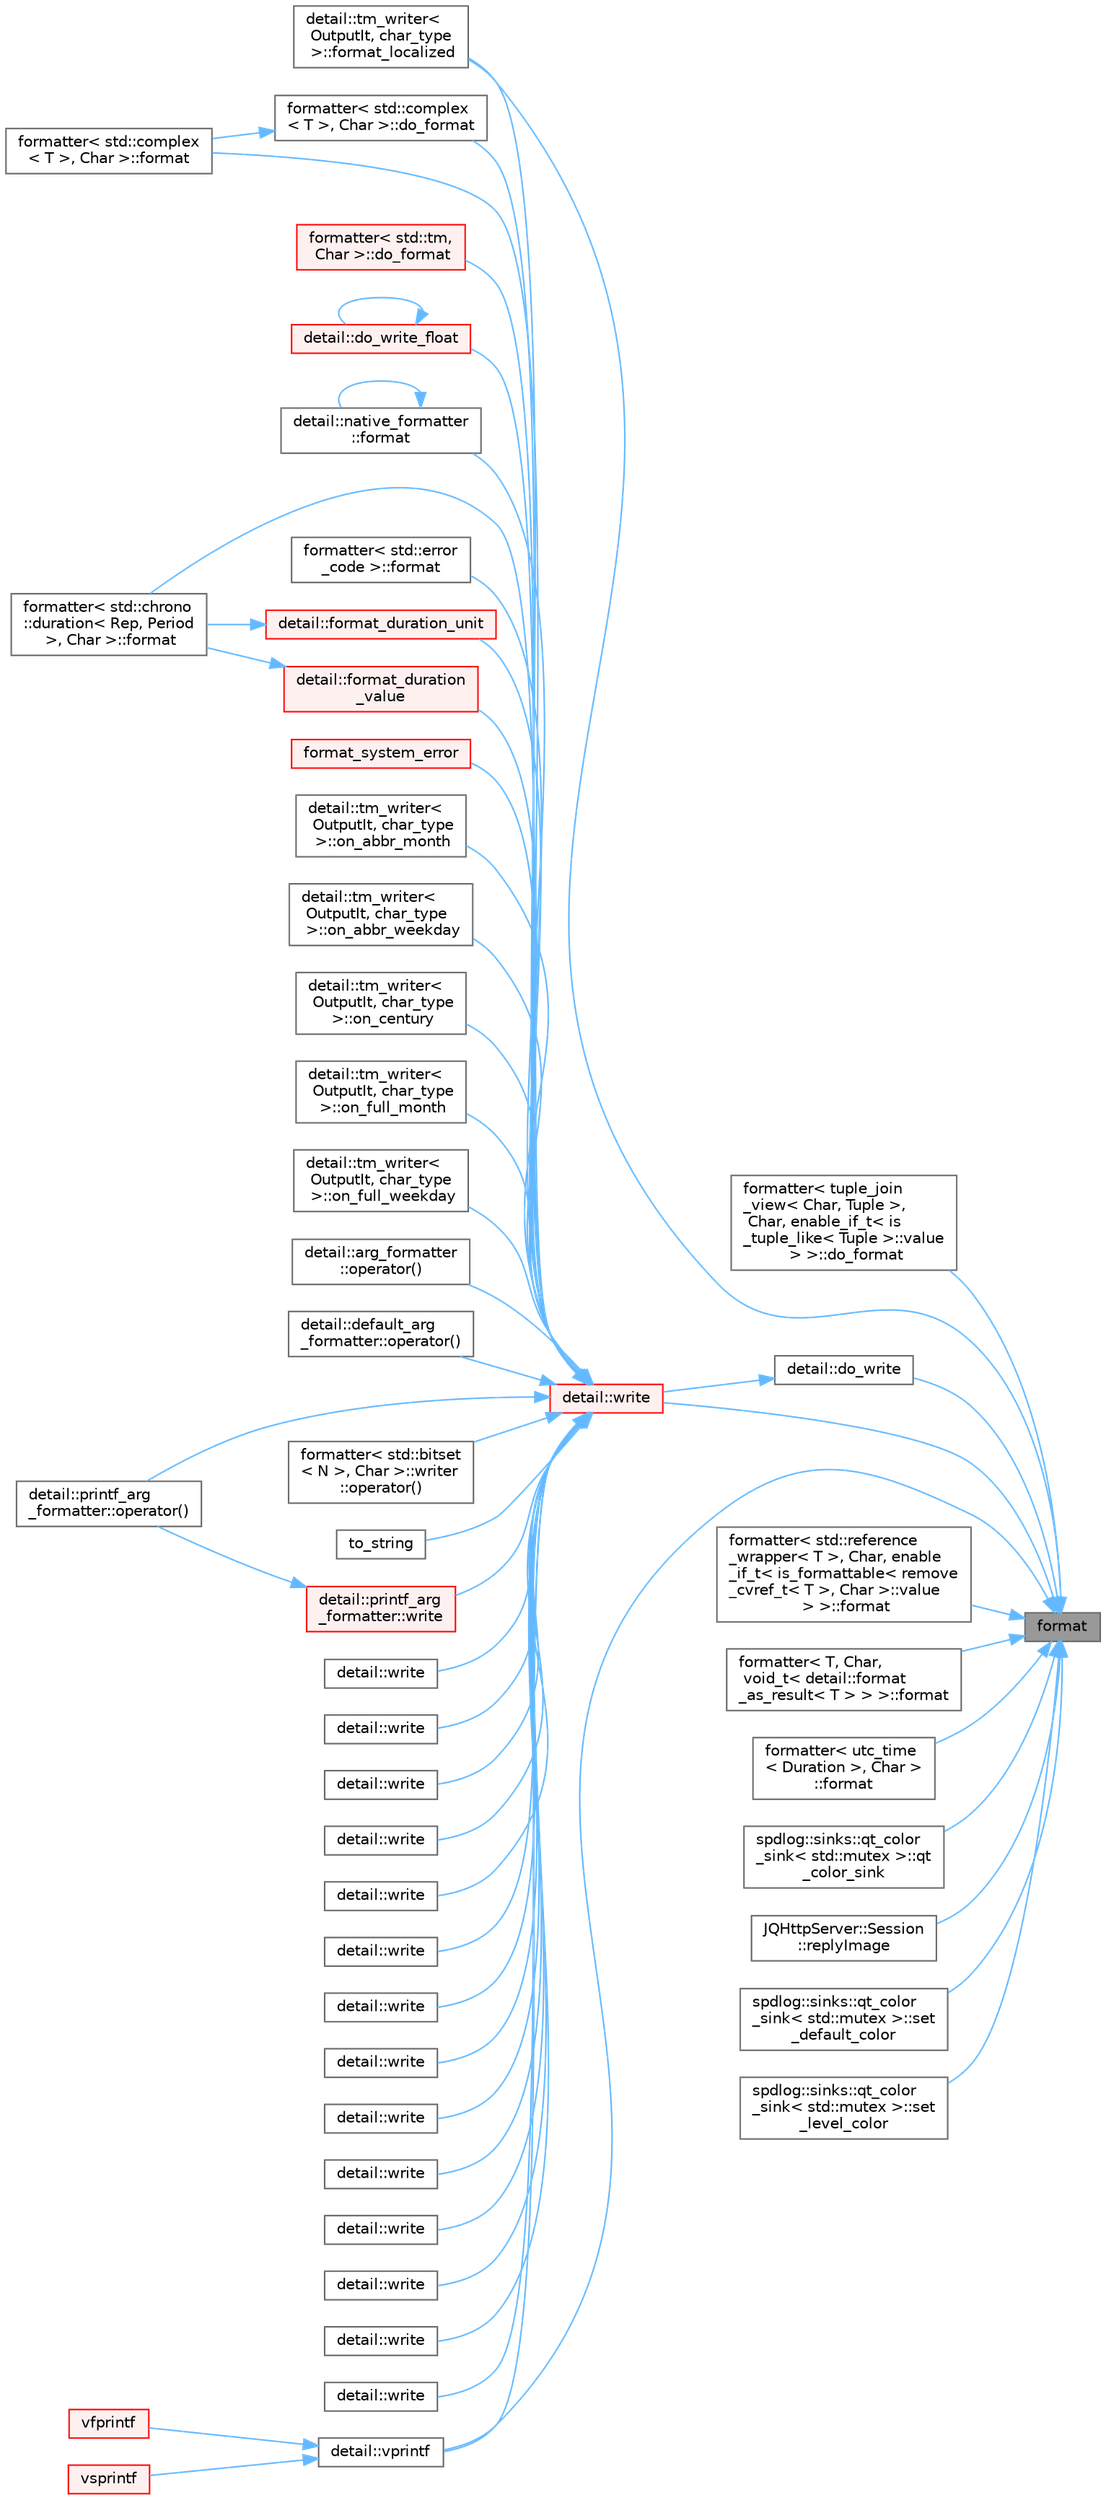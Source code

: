 digraph "format"
{
 // LATEX_PDF_SIZE
  bgcolor="transparent";
  edge [fontname=Helvetica,fontsize=10,labelfontname=Helvetica,labelfontsize=10];
  node [fontname=Helvetica,fontsize=10,shape=box,height=0.2,width=0.4];
  rankdir="RL";
  Node1 [id="Node000001",label="format",height=0.2,width=0.4,color="gray40", fillcolor="grey60", style="filled", fontcolor="black",tooltip="Formats arguments and returns the result as a string using ANSI escape sequences to specify text form..."];
  Node1 -> Node2 [id="edge1_Node000001_Node000002",dir="back",color="steelblue1",style="solid",tooltip=" "];
  Node2 [id="Node000002",label="formatter\< tuple_join\l_view\< Char, Tuple \>,\l Char, enable_if_t\< is\l_tuple_like\< Tuple \>::value\l \> \>::do_format",height=0.2,width=0.4,color="grey40", fillcolor="white", style="filled",URL="$structformatter_3_01tuple__join__view_3_01_char_00_01_tuple_01_4_00_01_char_00_01enable__if__t_3702116b4993467dc43ca9e2e0cc9ab0d.html#aa1b1b5a65ce3b69df2fee186f0806c69",tooltip=" "];
  Node1 -> Node3 [id="edge2_Node000001_Node000003",dir="back",color="steelblue1",style="solid",tooltip=" "];
  Node3 [id="Node000003",label="detail::do_write",height=0.2,width=0.4,color="grey40", fillcolor="white", style="filled",URL="$namespacedetail.html#aa599006d5579cc1efe74d57fc8f13486",tooltip=" "];
  Node3 -> Node4 [id="edge3_Node000003_Node000004",dir="back",color="steelblue1",style="solid",tooltip=" "];
  Node4 [id="Node000004",label="detail::write",height=0.2,width=0.4,color="red", fillcolor="#FFF0F0", style="filled",URL="$namespacedetail.html#abb5bb7d57c9cc36020fa5c0bc10fa57a",tooltip=" "];
  Node4 -> Node5 [id="edge4_Node000004_Node000005",dir="back",color="steelblue1",style="solid",tooltip=" "];
  Node5 [id="Node000005",label="formatter\< std::complex\l\< T \>, Char \>::do_format",height=0.2,width=0.4,color="grey40", fillcolor="white", style="filled",URL="$structformatter_3_01std_1_1complex_3_01_t_01_4_00_01_char_01_4.html#ab9c515fba4a452e79d7dea18736a7f57",tooltip=" "];
  Node5 -> Node6 [id="edge5_Node000005_Node000006",dir="back",color="steelblue1",style="solid",tooltip=" "];
  Node6 [id="Node000006",label="formatter\< std::complex\l\< T \>, Char \>::format",height=0.2,width=0.4,color="grey40", fillcolor="white", style="filled",URL="$structformatter_3_01std_1_1complex_3_01_t_01_4_00_01_char_01_4.html#aebc2d403af5f0aa6b372cea57044631d",tooltip=" "];
  Node4 -> Node7 [id="edge6_Node000004_Node000007",dir="back",color="steelblue1",style="solid",tooltip=" "];
  Node7 [id="Node000007",label="formatter\< std::tm,\l Char \>::do_format",height=0.2,width=0.4,color="red", fillcolor="#FFF0F0", style="filled",URL="$structformatter_3_01std_1_1tm_00_01_char_01_4.html#aa9f5144aebbd265e2741db3d13aaebdd",tooltip=" "];
  Node4 -> Node9 [id="edge7_Node000004_Node000009",dir="back",color="steelblue1",style="solid",tooltip=" "];
  Node9 [id="Node000009",label="detail::do_write_float",height=0.2,width=0.4,color="red", fillcolor="#FFF0F0", style="filled",URL="$namespacedetail.html#a786e0235254992b5fef772243b3423ad",tooltip=" "];
  Node9 -> Node9 [id="edge8_Node000009_Node000009",dir="back",color="steelblue1",style="solid",tooltip=" "];
  Node4 -> Node13 [id="edge9_Node000004_Node000013",dir="back",color="steelblue1",style="solid",tooltip=" "];
  Node13 [id="Node000013",label="detail::native_formatter\l::format",height=0.2,width=0.4,color="grey40", fillcolor="white", style="filled",URL="$structdetail_1_1native__formatter.html#a9b52fcb79b1551eb75c0f9e324f5b14a",tooltip=" "];
  Node13 -> Node13 [id="edge10_Node000013_Node000013",dir="back",color="steelblue1",style="solid",tooltip=" "];
  Node4 -> Node14 [id="edge11_Node000004_Node000014",dir="back",color="steelblue1",style="solid",tooltip=" "];
  Node14 [id="Node000014",label="formatter\< std::chrono\l::duration\< Rep, Period\l \>, Char \>::format",height=0.2,width=0.4,color="grey40", fillcolor="white", style="filled",URL="$structformatter_3_01std_1_1chrono_1_1duration_3_01_rep_00_01_period_01_4_00_01_char_01_4.html#a2ec854bd7a6a632e4a8e0c027634c84a",tooltip=" "];
  Node4 -> Node6 [id="edge12_Node000004_Node000006",dir="back",color="steelblue1",style="solid",tooltip=" "];
  Node4 -> Node15 [id="edge13_Node000004_Node000015",dir="back",color="steelblue1",style="solid",tooltip=" "];
  Node15 [id="Node000015",label="formatter\< std::error\l_code \>::format",height=0.2,width=0.4,color="grey40", fillcolor="white", style="filled",URL="$structformatter_3_01std_1_1error__code_01_4.html#af30641150384f5b92e84f7350fa05013",tooltip=" "];
  Node4 -> Node16 [id="edge14_Node000004_Node000016",dir="back",color="steelblue1",style="solid",tooltip=" "];
  Node16 [id="Node000016",label="detail::format_duration_unit",height=0.2,width=0.4,color="red", fillcolor="#FFF0F0", style="filled",URL="$namespacedetail.html#a2398c04f58e4d99e75a4bd6c2ce3cfba",tooltip=" "];
  Node16 -> Node14 [id="edge15_Node000016_Node000014",dir="back",color="steelblue1",style="solid",tooltip=" "];
  Node4 -> Node18 [id="edge16_Node000004_Node000018",dir="back",color="steelblue1",style="solid",tooltip=" "];
  Node18 [id="Node000018",label="detail::format_duration\l_value",height=0.2,width=0.4,color="red", fillcolor="#FFF0F0", style="filled",URL="$namespacedetail.html#a1b96d687ed36f0fdf9824fcdc899a187",tooltip=" "];
  Node18 -> Node14 [id="edge17_Node000018_Node000014",dir="back",color="steelblue1",style="solid",tooltip=" "];
  Node4 -> Node20 [id="edge18_Node000004_Node000020",dir="back",color="steelblue1",style="solid",tooltip=" "];
  Node20 [id="Node000020",label="detail::tm_writer\<\l OutputIt, char_type\l \>::format_localized",height=0.2,width=0.4,color="grey40", fillcolor="white", style="filled",URL="$classdetail_1_1tm__writer.html#aca51cad781172a3dc960dd509f0c4828",tooltip=" "];
  Node4 -> Node21 [id="edge19_Node000004_Node000021",dir="back",color="steelblue1",style="solid",tooltip=" "];
  Node21 [id="Node000021",label="format_system_error",height=0.2,width=0.4,color="red", fillcolor="#FFF0F0", style="filled",URL="$format-inl_8h.html#a7f93bbdee51ea567c2cdf8532c0c1fc1",tooltip="Formats an error message for an error returned by an operating system or a language runtime,..."];
  Node4 -> Node23 [id="edge20_Node000004_Node000023",dir="back",color="steelblue1",style="solid",tooltip=" "];
  Node23 [id="Node000023",label="detail::tm_writer\<\l OutputIt, char_type\l \>::on_abbr_month",height=0.2,width=0.4,color="grey40", fillcolor="white", style="filled",URL="$classdetail_1_1tm__writer.html#a7ab83f6e8d7164ea844fb37cdfc6587c",tooltip=" "];
  Node4 -> Node24 [id="edge21_Node000004_Node000024",dir="back",color="steelblue1",style="solid",tooltip=" "];
  Node24 [id="Node000024",label="detail::tm_writer\<\l OutputIt, char_type\l \>::on_abbr_weekday",height=0.2,width=0.4,color="grey40", fillcolor="white", style="filled",URL="$classdetail_1_1tm__writer.html#a9ce547e644b499f05adacf0744ac083b",tooltip=" "];
  Node4 -> Node25 [id="edge22_Node000004_Node000025",dir="back",color="steelblue1",style="solid",tooltip=" "];
  Node25 [id="Node000025",label="detail::tm_writer\<\l OutputIt, char_type\l \>::on_century",height=0.2,width=0.4,color="grey40", fillcolor="white", style="filled",URL="$classdetail_1_1tm__writer.html#add5cace4ce043e2c76a4eb59ddce4999",tooltip=" "];
  Node4 -> Node26 [id="edge23_Node000004_Node000026",dir="back",color="steelblue1",style="solid",tooltip=" "];
  Node26 [id="Node000026",label="detail::tm_writer\<\l OutputIt, char_type\l \>::on_full_month",height=0.2,width=0.4,color="grey40", fillcolor="white", style="filled",URL="$classdetail_1_1tm__writer.html#a76f9931915777185fc9edc95f5b8a26a",tooltip=" "];
  Node4 -> Node27 [id="edge24_Node000004_Node000027",dir="back",color="steelblue1",style="solid",tooltip=" "];
  Node27 [id="Node000027",label="detail::tm_writer\<\l OutputIt, char_type\l \>::on_full_weekday",height=0.2,width=0.4,color="grey40", fillcolor="white", style="filled",URL="$classdetail_1_1tm__writer.html#aeea3f5bfd23611718eb4f10150db3380",tooltip=" "];
  Node4 -> Node28 [id="edge25_Node000004_Node000028",dir="back",color="steelblue1",style="solid",tooltip=" "];
  Node28 [id="Node000028",label="detail::arg_formatter\l::operator()",height=0.2,width=0.4,color="grey40", fillcolor="white", style="filled",URL="$structdetail_1_1arg__formatter.html#added4323a27dba31511ebc5cf940c6e5",tooltip=" "];
  Node4 -> Node29 [id="edge26_Node000004_Node000029",dir="back",color="steelblue1",style="solid",tooltip=" "];
  Node29 [id="Node000029",label="detail::default_arg\l_formatter::operator()",height=0.2,width=0.4,color="grey40", fillcolor="white", style="filled",URL="$structdetail_1_1default__arg__formatter.html#a9ee45fac58a2a7a9816c0a99172d3a24",tooltip=" "];
  Node4 -> Node30 [id="edge27_Node000004_Node000030",dir="back",color="steelblue1",style="solid",tooltip=" "];
  Node30 [id="Node000030",label="detail::printf_arg\l_formatter::operator()",height=0.2,width=0.4,color="grey40", fillcolor="white", style="filled",URL="$classdetail_1_1printf__arg__formatter.html#a9ee45fac58a2a7a9816c0a99172d3a24",tooltip=" "];
  Node4 -> Node31 [id="edge28_Node000004_Node000031",dir="back",color="steelblue1",style="solid",tooltip=" "];
  Node31 [id="Node000031",label="formatter\< std::bitset\l\< N \>, Char \>::writer\l::operator()",height=0.2,width=0.4,color="grey40", fillcolor="white", style="filled",URL="$structformatter_3_01std_1_1bitset_3_01_n_01_4_00_01_char_01_4_1_1writer.html#aa093b083911d367c4ccc872200636371",tooltip=" "];
  Node4 -> Node32 [id="edge29_Node000004_Node000032",dir="back",color="steelblue1",style="solid",tooltip=" "];
  Node32 [id="Node000032",label="to_string",height=0.2,width=0.4,color="grey40", fillcolor="white", style="filled",URL="$format_8h.html#aa38fcda7cd78cb784cb7d0c5d49730c4",tooltip="Converts value to std::string using the default format for type T."];
  Node4 -> Node33 [id="edge30_Node000004_Node000033",dir="back",color="steelblue1",style="solid",tooltip=" "];
  Node33 [id="Node000033",label="detail::vprintf",height=0.2,width=0.4,color="grey40", fillcolor="white", style="filled",URL="$namespacedetail.html#a755ec613824f57d29068751f166ad91b",tooltip=" "];
  Node33 -> Node34 [id="edge31_Node000033_Node000034",dir="back",color="steelblue1",style="solid",tooltip=" "];
  Node34 [id="Node000034",label="vfprintf",height=0.2,width=0.4,color="red", fillcolor="#FFF0F0", style="filled",URL="$printf_8h.html#abb30aad964fc771fb52cf3ad88649df2",tooltip=" "];
  Node33 -> Node67 [id="edge32_Node000033_Node000067",dir="back",color="steelblue1",style="solid",tooltip=" "];
  Node67 [id="Node000067",label="vsprintf",height=0.2,width=0.4,color="red", fillcolor="#FFF0F0", style="filled",URL="$printf_8h.html#a5e1075a6c1fce5050424f97a2fac648f",tooltip=" "];
  Node4 -> Node78 [id="edge33_Node000004_Node000078",dir="back",color="steelblue1",style="solid",tooltip=" "];
  Node78 [id="Node000078",label="detail::printf_arg\l_formatter::write",height=0.2,width=0.4,color="red", fillcolor="#FFF0F0", style="filled",URL="$classdetail_1_1printf__arg__formatter.html#a4952f110d1c9bb75a547a1bf8edfff06",tooltip=" "];
  Node78 -> Node30 [id="edge34_Node000078_Node000030",dir="back",color="steelblue1",style="solid",tooltip=" "];
  Node4 -> Node84 [id="edge35_Node000004_Node000084",dir="back",color="steelblue1",style="solid",tooltip=" "];
  Node84 [id="Node000084",label="detail::write",height=0.2,width=0.4,color="grey40", fillcolor="white", style="filled",URL="$namespacedetail.html#a80447ad8247e2f87d17817aa7cb4ac12",tooltip=" "];
  Node4 -> Node85 [id="edge36_Node000004_Node000085",dir="back",color="steelblue1",style="solid",tooltip=" "];
  Node85 [id="Node000085",label="detail::write",height=0.2,width=0.4,color="grey40", fillcolor="white", style="filled",URL="$namespacedetail.html#a664c3f795a0280d463eb3f67c45219ad",tooltip=" "];
  Node4 -> Node86 [id="edge37_Node000004_Node000086",dir="back",color="steelblue1",style="solid",tooltip=" "];
  Node86 [id="Node000086",label="detail::write",height=0.2,width=0.4,color="grey40", fillcolor="white", style="filled",URL="$namespacedetail.html#a9715ea7368458d75d371b5ee203da9ab",tooltip=" "];
  Node4 -> Node87 [id="edge38_Node000004_Node000087",dir="back",color="steelblue1",style="solid",tooltip=" "];
  Node87 [id="Node000087",label="detail::write",height=0.2,width=0.4,color="grey40", fillcolor="white", style="filled",URL="$namespacedetail.html#a52bf5194a8344744afbdcf8be238b531",tooltip=" "];
  Node4 -> Node88 [id="edge39_Node000004_Node000088",dir="back",color="steelblue1",style="solid",tooltip=" "];
  Node88 [id="Node000088",label="detail::write",height=0.2,width=0.4,color="grey40", fillcolor="white", style="filled",URL="$namespacedetail.html#ab376aea856de5f41496b67d16b48fcb2",tooltip=" "];
  Node4 -> Node89 [id="edge40_Node000004_Node000089",dir="back",color="steelblue1",style="solid",tooltip=" "];
  Node89 [id="Node000089",label="detail::write",height=0.2,width=0.4,color="grey40", fillcolor="white", style="filled",URL="$namespacedetail.html#a17a01247796a9d5bdbbe57a71127b677",tooltip=" "];
  Node4 -> Node90 [id="edge41_Node000004_Node000090",dir="back",color="steelblue1",style="solid",tooltip=" "];
  Node90 [id="Node000090",label="detail::write",height=0.2,width=0.4,color="grey40", fillcolor="white", style="filled",URL="$namespacedetail.html#a758519acdee99df8069c8f410abd0e17",tooltip=" "];
  Node4 -> Node91 [id="edge42_Node000004_Node000091",dir="back",color="steelblue1",style="solid",tooltip=" "];
  Node91 [id="Node000091",label="detail::write",height=0.2,width=0.4,color="grey40", fillcolor="white", style="filled",URL="$namespacedetail.html#af63c7f70b945063451b9d19934e1490a",tooltip=" "];
  Node4 -> Node92 [id="edge43_Node000004_Node000092",dir="back",color="steelblue1",style="solid",tooltip=" "];
  Node92 [id="Node000092",label="detail::write",height=0.2,width=0.4,color="grey40", fillcolor="white", style="filled",URL="$namespacedetail.html#ac041657f6dc2747df58f3889303866d0",tooltip=" "];
  Node4 -> Node93 [id="edge44_Node000004_Node000093",dir="back",color="steelblue1",style="solid",tooltip=" "];
  Node93 [id="Node000093",label="detail::write",height=0.2,width=0.4,color="grey40", fillcolor="white", style="filled",URL="$namespacedetail.html#aae940ad9ab6e762cffb44b09e20be8ea",tooltip=" "];
  Node4 -> Node94 [id="edge45_Node000004_Node000094",dir="back",color="steelblue1",style="solid",tooltip=" "];
  Node94 [id="Node000094",label="detail::write",height=0.2,width=0.4,color="grey40", fillcolor="white", style="filled",URL="$namespacedetail.html#a89dea9ae2ccdef585b85cf0876e9216d",tooltip=" "];
  Node4 -> Node95 [id="edge46_Node000004_Node000095",dir="back",color="steelblue1",style="solid",tooltip=" "];
  Node95 [id="Node000095",label="detail::write",height=0.2,width=0.4,color="grey40", fillcolor="white", style="filled",URL="$namespacedetail.html#a9c683e2bdae1f39926846a8a6d599444",tooltip=" "];
  Node4 -> Node96 [id="edge47_Node000004_Node000096",dir="back",color="steelblue1",style="solid",tooltip=" "];
  Node96 [id="Node000096",label="detail::write",height=0.2,width=0.4,color="grey40", fillcolor="white", style="filled",URL="$namespacedetail.html#ab7395dbba48670f166e3b1ee38d2de24",tooltip=" "];
  Node4 -> Node97 [id="edge48_Node000004_Node000097",dir="back",color="steelblue1",style="solid",tooltip=" "];
  Node97 [id="Node000097",label="detail::write",height=0.2,width=0.4,color="grey40", fillcolor="white", style="filled",URL="$namespacedetail.html#a48868fd3bb12769c58fc561fe2fd4568",tooltip=" "];
  Node1 -> Node102 [id="edge49_Node000001_Node000102",dir="back",color="steelblue1",style="solid",tooltip=" "];
  Node102 [id="Node000102",label="formatter\< std::reference\l_wrapper\< T \>, Char, enable\l_if_t\< is_formattable\< remove\l_cvref_t\< T \>, Char \>::value\l \> \>::format",height=0.2,width=0.4,color="grey40", fillcolor="white", style="filled",URL="$structformatter_3_01std_1_1reference__wrapper_3_01_t_01_4_00_01_char_00_01enable__if__t_3_01is__43d2436cb2ce297fcc9c951dc4e1e77b.html#ad4bae7a8c015fbaec7035d3cd4d55af0",tooltip=" "];
  Node1 -> Node103 [id="edge50_Node000001_Node000103",dir="back",color="steelblue1",style="solid",tooltip=" "];
  Node103 [id="Node000103",label="formatter\< T, Char,\l void_t\< detail::format\l_as_result\< T \> \> \>::format",height=0.2,width=0.4,color="grey40", fillcolor="white", style="filled",URL="$structformatter_3_01_t_00_01_char_00_01void__t_3_01detail_1_1format__as__result_3_01_t_01_4_01_4_01_4.html#a636fb17416bbf63e5d66ce093e3598ac",tooltip=" "];
  Node1 -> Node104 [id="edge51_Node000001_Node000104",dir="back",color="steelblue1",style="solid",tooltip=" "];
  Node104 [id="Node000104",label="formatter\< utc_time\l\< Duration \>, Char \>\l::format",height=0.2,width=0.4,color="grey40", fillcolor="white", style="filled",URL="$structformatter_3_01utc__time_3_01_duration_01_4_00_01_char_01_4.html#ae9f2b6b2ee456d27d7024edd2613e177",tooltip=" "];
  Node1 -> Node20 [id="edge52_Node000001_Node000020",dir="back",color="steelblue1",style="solid",tooltip=" "];
  Node1 -> Node105 [id="edge53_Node000001_Node000105",dir="back",color="steelblue1",style="solid",tooltip=" "];
  Node105 [id="Node000105",label="spdlog::sinks::qt_color\l_sink\< std::mutex \>::qt\l_color_sink",height=0.2,width=0.4,color="grey40", fillcolor="white", style="filled",URL="$classspdlog_1_1sinks_1_1qt__color__sink.html#a73966dcecd1b9a9bbb08a03322e252f6",tooltip=" "];
  Node1 -> Node106 [id="edge54_Node000001_Node000106",dir="back",color="steelblue1",style="solid",tooltip=" "];
  Node106 [id="Node000106",label="JQHttpServer::Session\l::replyImage",height=0.2,width=0.4,color="grey40", fillcolor="white", style="filled",URL="$class_j_q_http_server_1_1_session.html#ae93d9fd5af56459b3d84299d2580b993",tooltip="回复图像。"];
  Node1 -> Node107 [id="edge55_Node000001_Node000107",dir="back",color="steelblue1",style="solid",tooltip=" "];
  Node107 [id="Node000107",label="spdlog::sinks::qt_color\l_sink\< std::mutex \>::set\l_default_color",height=0.2,width=0.4,color="grey40", fillcolor="white", style="filled",URL="$classspdlog_1_1sinks_1_1qt__color__sink.html#ade91f0d0d8a704cf3ed02524f19c7e98",tooltip=" "];
  Node1 -> Node108 [id="edge56_Node000001_Node000108",dir="back",color="steelblue1",style="solid",tooltip=" "];
  Node108 [id="Node000108",label="spdlog::sinks::qt_color\l_sink\< std::mutex \>::set\l_level_color",height=0.2,width=0.4,color="grey40", fillcolor="white", style="filled",URL="$classspdlog_1_1sinks_1_1qt__color__sink.html#acc3178c95740a12d77d515451811f7d1",tooltip=" "];
  Node1 -> Node33 [id="edge57_Node000001_Node000033",dir="back",color="steelblue1",style="solid",tooltip=" "];
  Node1 -> Node4 [id="edge58_Node000001_Node000004",dir="back",color="steelblue1",style="solid",tooltip=" "];
}
